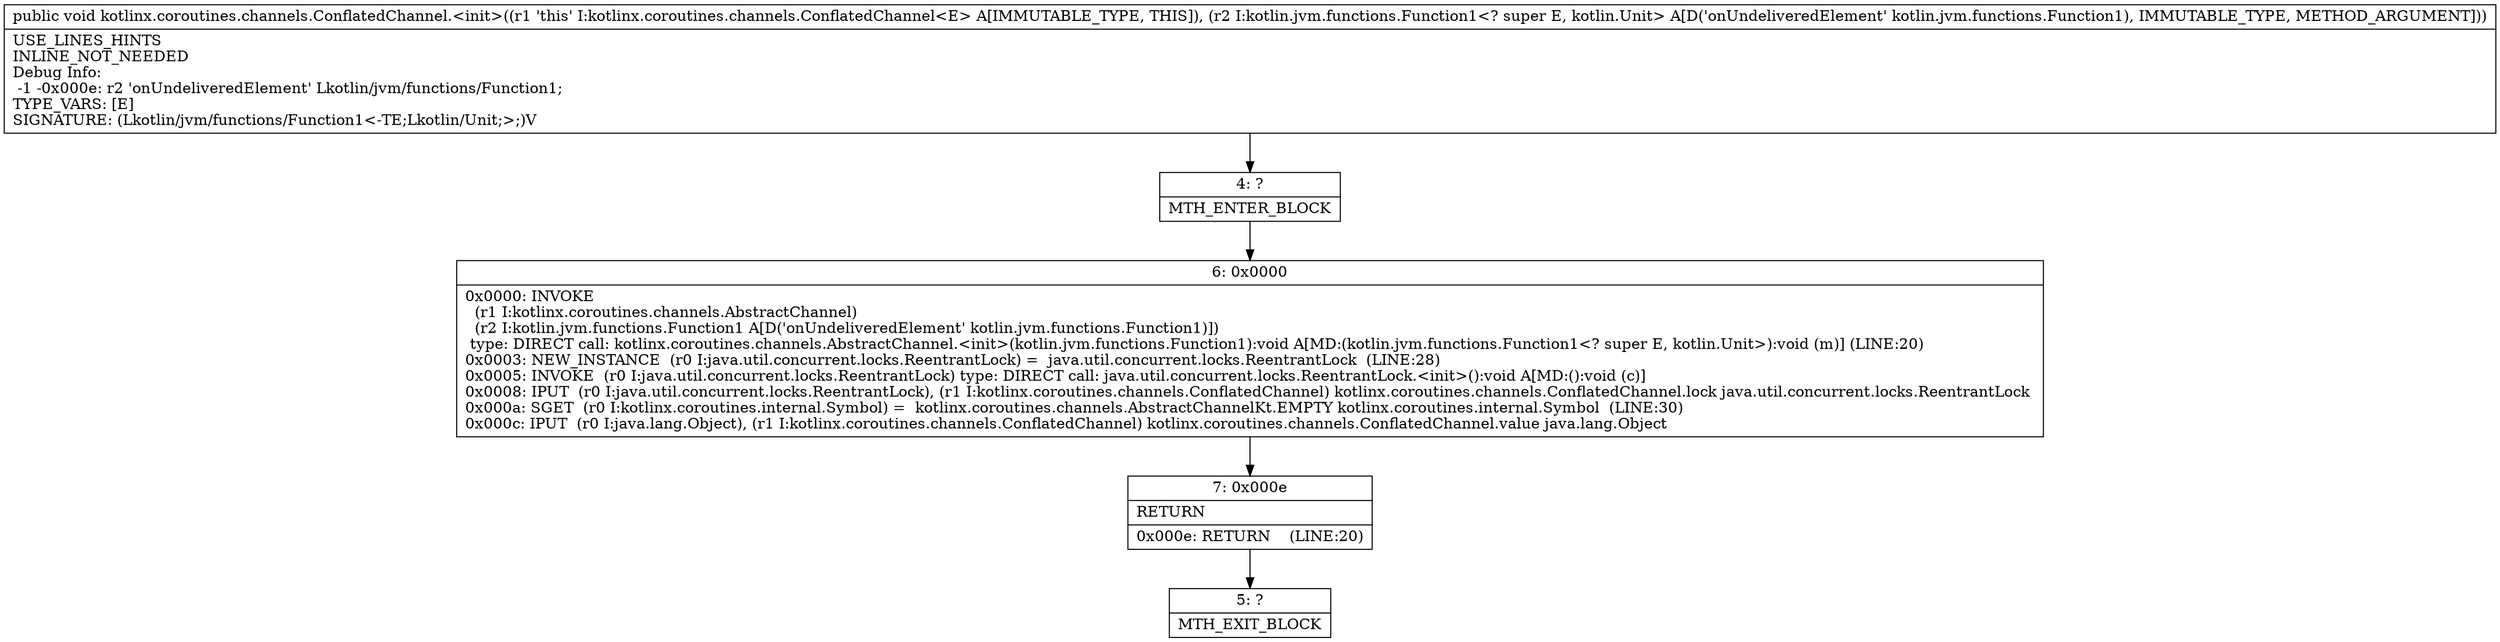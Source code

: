digraph "CFG forkotlinx.coroutines.channels.ConflatedChannel.\<init\>(Lkotlin\/jvm\/functions\/Function1;)V" {
Node_4 [shape=record,label="{4\:\ ?|MTH_ENTER_BLOCK\l}"];
Node_6 [shape=record,label="{6\:\ 0x0000|0x0000: INVOKE  \l  (r1 I:kotlinx.coroutines.channels.AbstractChannel)\l  (r2 I:kotlin.jvm.functions.Function1 A[D('onUndeliveredElement' kotlin.jvm.functions.Function1)])\l type: DIRECT call: kotlinx.coroutines.channels.AbstractChannel.\<init\>(kotlin.jvm.functions.Function1):void A[MD:(kotlin.jvm.functions.Function1\<? super E, kotlin.Unit\>):void (m)] (LINE:20)\l0x0003: NEW_INSTANCE  (r0 I:java.util.concurrent.locks.ReentrantLock) =  java.util.concurrent.locks.ReentrantLock  (LINE:28)\l0x0005: INVOKE  (r0 I:java.util.concurrent.locks.ReentrantLock) type: DIRECT call: java.util.concurrent.locks.ReentrantLock.\<init\>():void A[MD:():void (c)]\l0x0008: IPUT  (r0 I:java.util.concurrent.locks.ReentrantLock), (r1 I:kotlinx.coroutines.channels.ConflatedChannel) kotlinx.coroutines.channels.ConflatedChannel.lock java.util.concurrent.locks.ReentrantLock \l0x000a: SGET  (r0 I:kotlinx.coroutines.internal.Symbol) =  kotlinx.coroutines.channels.AbstractChannelKt.EMPTY kotlinx.coroutines.internal.Symbol  (LINE:30)\l0x000c: IPUT  (r0 I:java.lang.Object), (r1 I:kotlinx.coroutines.channels.ConflatedChannel) kotlinx.coroutines.channels.ConflatedChannel.value java.lang.Object \l}"];
Node_7 [shape=record,label="{7\:\ 0x000e|RETURN\l|0x000e: RETURN    (LINE:20)\l}"];
Node_5 [shape=record,label="{5\:\ ?|MTH_EXIT_BLOCK\l}"];
MethodNode[shape=record,label="{public void kotlinx.coroutines.channels.ConflatedChannel.\<init\>((r1 'this' I:kotlinx.coroutines.channels.ConflatedChannel\<E\> A[IMMUTABLE_TYPE, THIS]), (r2 I:kotlin.jvm.functions.Function1\<? super E, kotlin.Unit\> A[D('onUndeliveredElement' kotlin.jvm.functions.Function1), IMMUTABLE_TYPE, METHOD_ARGUMENT]))  | USE_LINES_HINTS\lINLINE_NOT_NEEDED\lDebug Info:\l  \-1 \-0x000e: r2 'onUndeliveredElement' Lkotlin\/jvm\/functions\/Function1;\lTYPE_VARS: [E]\lSIGNATURE: (Lkotlin\/jvm\/functions\/Function1\<\-TE;Lkotlin\/Unit;\>;)V\l}"];
MethodNode -> Node_4;Node_4 -> Node_6;
Node_6 -> Node_7;
Node_7 -> Node_5;
}

